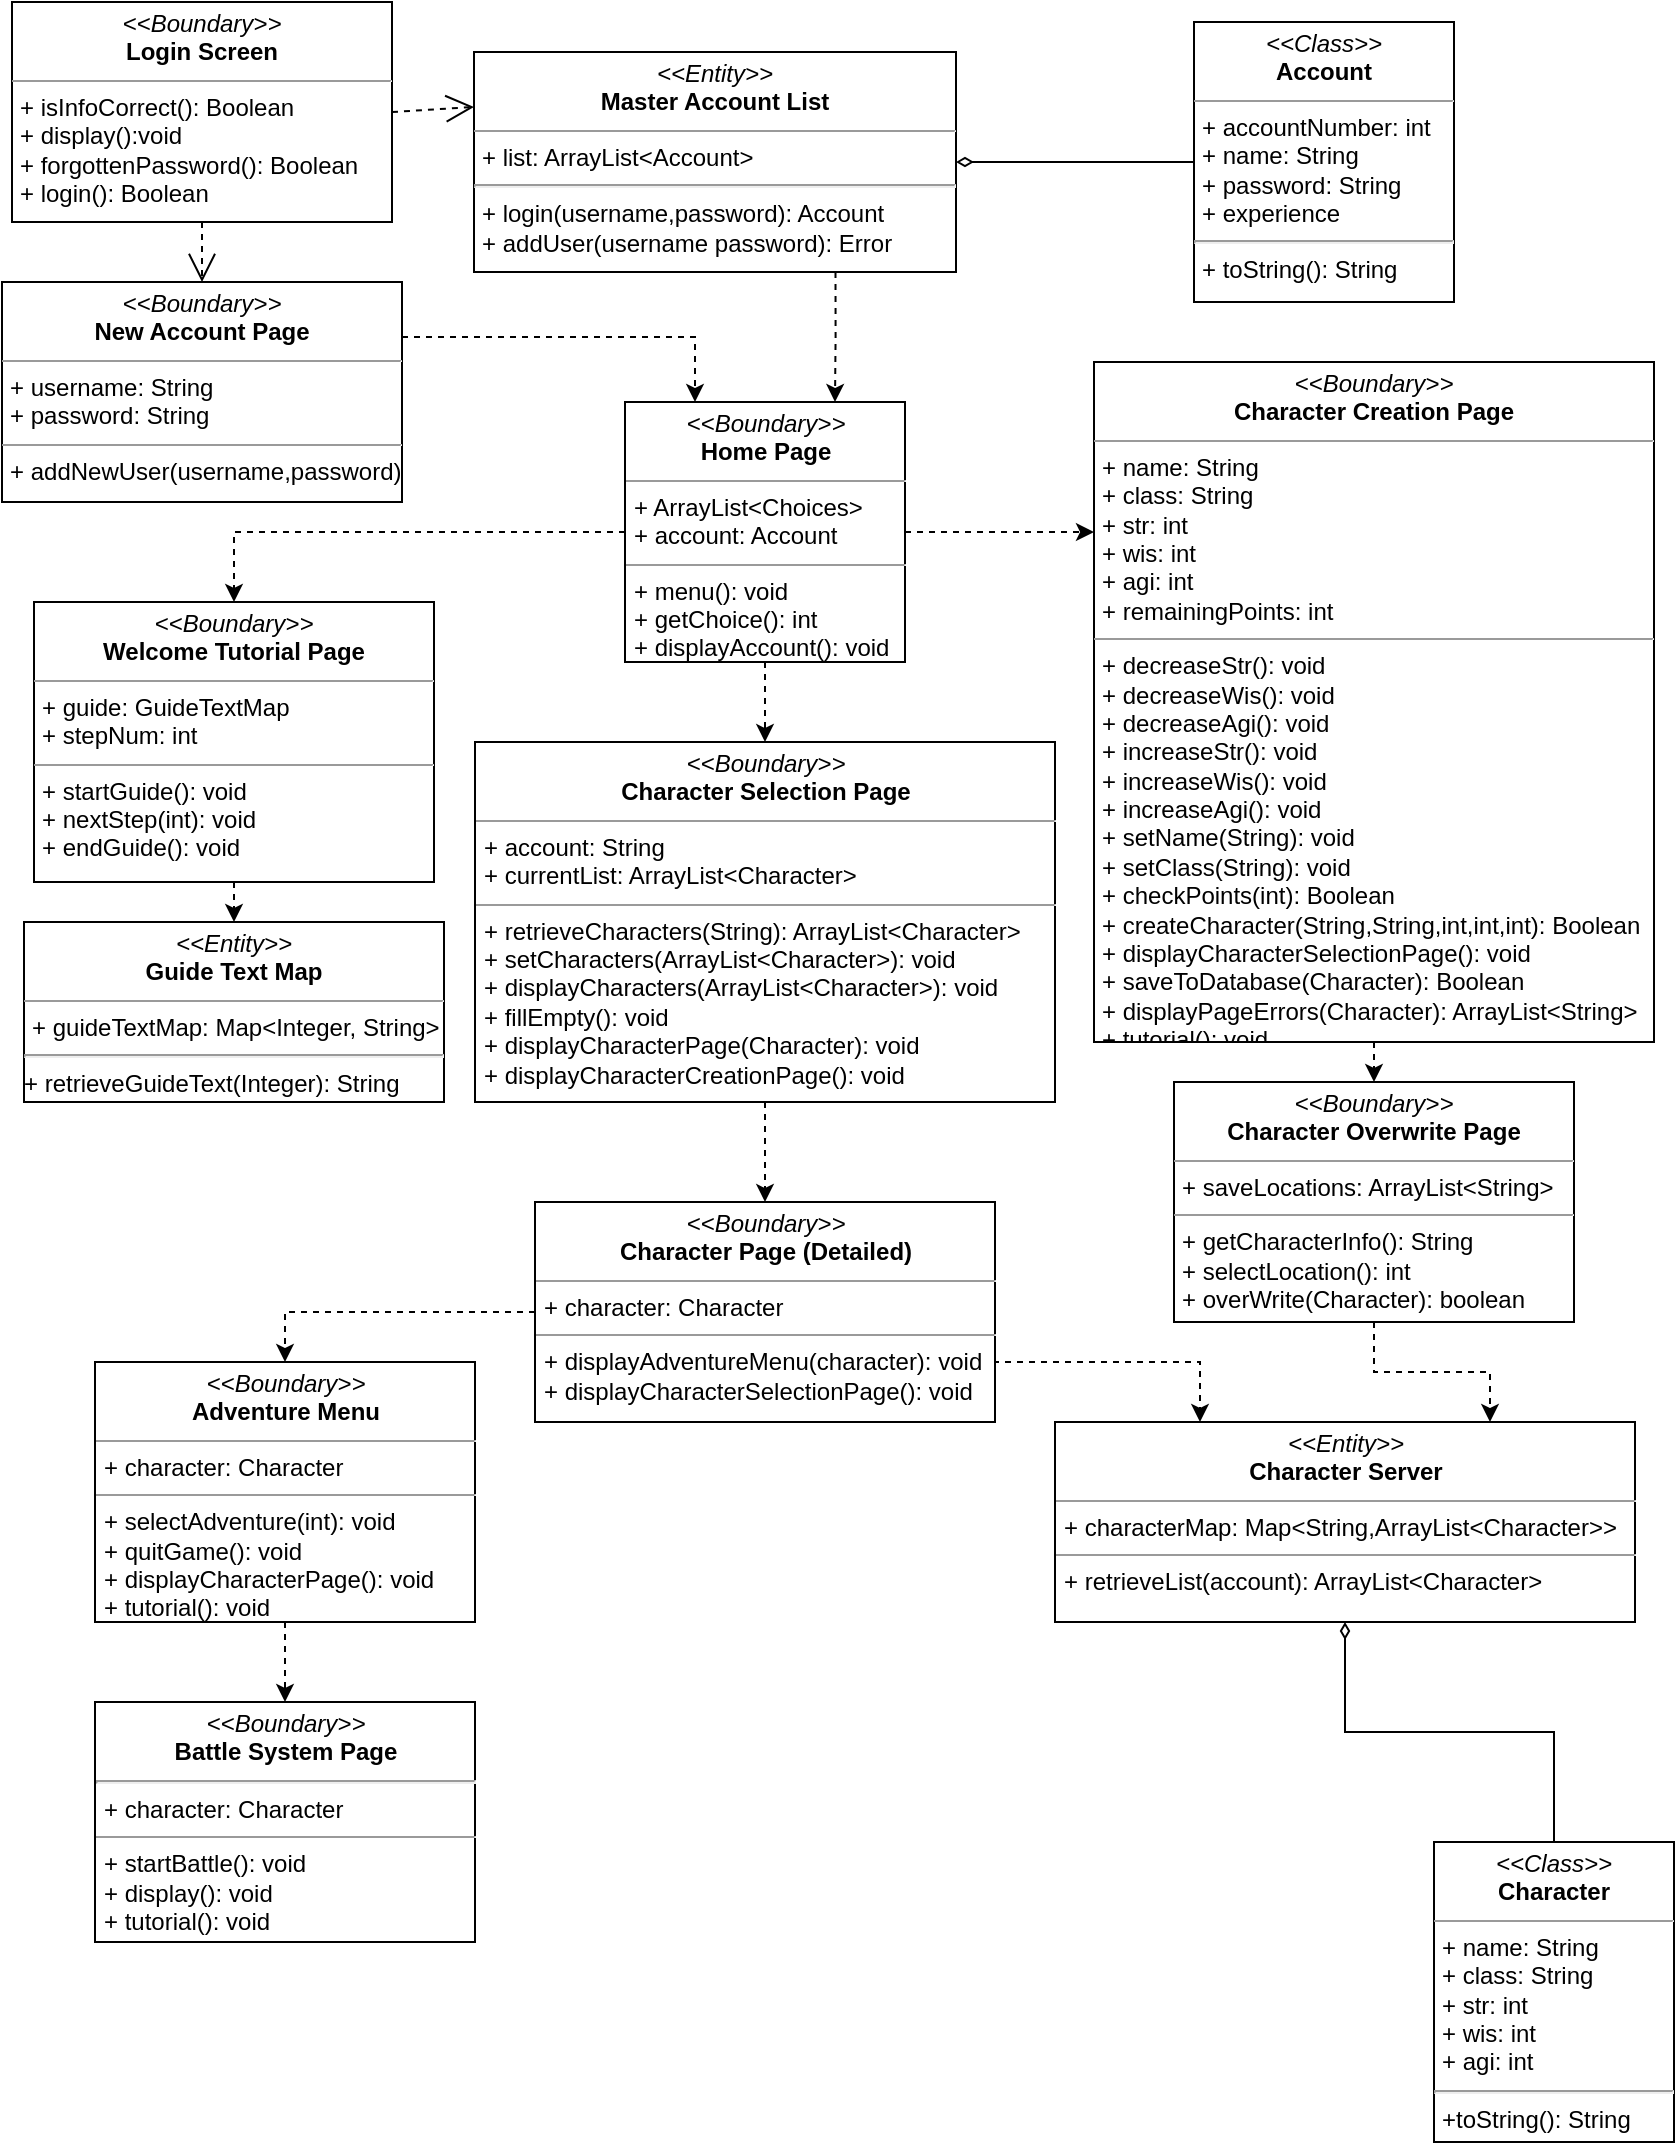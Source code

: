 <mxfile version="12.6.4" type="google"><diagram name="Page-1" id="c4acf3e9-155e-7222-9cf6-157b1a14988f"><mxGraphModel dx="1021" dy="579" grid="1" gridSize="10" guides="1" tooltips="1" connect="1" arrows="1" fold="1" page="1" pageScale="1" pageWidth="850" pageHeight="1100" background="#ffffff" math="0" shadow="0"><root><mxCell id="0"/><mxCell id="1" parent="0"/><mxCell id="5d2195bd80daf111-15" value="&lt;p style=&quot;margin: 0px ; margin-top: 4px ; text-align: center&quot;&gt;&lt;i&gt;&amp;lt;&amp;lt;Entity&amp;gt;&amp;gt;&lt;/i&gt;&lt;br&gt;&lt;b&gt;Character Server&lt;/b&gt;&lt;/p&gt;&lt;hr size=&quot;1&quot;&gt;&lt;p style=&quot;margin: 0px ; margin-left: 4px&quot;&gt;+ characterMap: Map&amp;lt;String,ArrayList&amp;lt;Character&amp;gt;&amp;gt;&lt;/p&gt;&lt;hr size=&quot;1&quot;&gt;&lt;p style=&quot;margin: 0px ; margin-left: 4px&quot;&gt;+ retrieveList(account): ArrayList&amp;lt;Character&amp;gt;&lt;/p&gt;" style="verticalAlign=top;align=left;overflow=fill;fontSize=12;fontFamily=Helvetica;html=1;rounded=0;shadow=0;comic=0;labelBackgroundColor=none;strokeWidth=1" parent="1" vertex="1"><mxGeometry x="530.5" y="720" width="290" height="100" as="geometry"/></mxCell><mxCell id="krZg7XKb29YTB2PSqQwD-1" style="edgeStyle=orthogonalEdgeStyle;rounded=0;orthogonalLoop=1;jettySize=auto;html=1;entryX=0.5;entryY=0;entryDx=0;entryDy=0;dashed=1;exitX=0.5;exitY=1;exitDx=0;exitDy=0;" parent="1" source="WcIAr7EaSVPyLZFyuQ8t-8" target="WcIAr7EaSVPyLZFyuQ8t-4" edge="1"><mxGeometry relative="1" as="geometry"><mxPoint x="569" y="592.5" as="sourcePoint"/></mxGeometry></mxCell><mxCell id="5d2195bd80daf111-18" value="&lt;p style=&quot;margin: 0px ; margin-top: 4px ; text-align: center&quot;&gt;&lt;i&gt;&amp;lt;&amp;lt;Boundary&amp;gt;&amp;gt;&lt;/i&gt;&lt;br&gt;&lt;b&gt;Character Selection Page&lt;/b&gt;&lt;/p&gt;&lt;hr size=&quot;1&quot;&gt;&lt;p style=&quot;margin: 0px ; margin-left: 4px&quot;&gt;+ account: String&lt;/p&gt;&lt;p style=&quot;margin: 0px ; margin-left: 4px&quot;&gt;+ currentList: ArrayList&amp;lt;Character&amp;gt;&lt;/p&gt;&lt;hr size=&quot;1&quot;&gt;&lt;p style=&quot;margin: 0px ; margin-left: 4px&quot;&gt;+ retrieveCharacters(String): ArrayList&amp;lt;Character&amp;gt;&lt;/p&gt;&lt;p style=&quot;margin: 0px ; margin-left: 4px&quot;&gt;+ setCharacters(ArrayList&amp;lt;Character&amp;gt;): void&lt;br&gt;+ displayCharacters(ArrayList&amp;lt;Character&amp;gt;): void&lt;br&gt;+ fillEmpty(): void&lt;/p&gt;&lt;p style=&quot;margin: 0px ; margin-left: 4px&quot;&gt;+ displayCharacterPage(Character): void&lt;/p&gt;&lt;p style=&quot;margin: 0px ; margin-left: 4px&quot;&gt;+ displayCharacterCreationPage(): void&lt;/p&gt;" style="verticalAlign=top;align=left;overflow=fill;fontSize=12;fontFamily=Helvetica;html=1;rounded=0;shadow=0;comic=0;labelBackgroundColor=none;strokeWidth=1" parent="1" vertex="1"><mxGeometry x="240.5" y="380" width="290" height="180" as="geometry"/></mxCell><mxCell id="krZg7XKb29YTB2PSqQwD-5" style="edgeStyle=orthogonalEdgeStyle;rounded=0;orthogonalLoop=1;jettySize=auto;html=1;dashed=1;entryX=0.5;entryY=0;entryDx=0;entryDy=0;" parent="1" source="5d2195bd80daf111-19" target="5d2195bd80daf111-20" edge="1"><mxGeometry relative="1" as="geometry"/></mxCell><mxCell id="5d2195bd80daf111-19" value="&lt;p style=&quot;margin: 0px ; margin-top: 4px ; text-align: center&quot;&gt;&lt;i&gt;&amp;lt;&amp;lt;Boundary&amp;gt;&amp;gt;&lt;/i&gt;&lt;br&gt;&lt;b&gt;Character Page (Detailed)&lt;/b&gt;&lt;/p&gt;&lt;hr size=&quot;1&quot;&gt;&lt;p style=&quot;margin: 0px ; margin-left: 4px&quot;&gt;+ character: Character&lt;br&gt;&lt;/p&gt;&lt;hr size=&quot;1&quot;&gt;&lt;p style=&quot;margin: 0px ; margin-left: 4px&quot;&gt;+ displayAdventureMenu(character): void&lt;br&gt;+ displayCharacterSelectionPage(): void&lt;/p&gt;" style="verticalAlign=top;align=left;overflow=fill;fontSize=12;fontFamily=Helvetica;html=1;rounded=0;shadow=0;comic=0;labelBackgroundColor=none;strokeWidth=1" parent="1" vertex="1"><mxGeometry x="270.5" y="610" width="230" height="110" as="geometry"/></mxCell><mxCell id="5d2195bd80daf111-20" value="&lt;p style=&quot;margin: 0px ; margin-top: 4px ; text-align: center&quot;&gt;&lt;i&gt;&amp;lt;&amp;lt;Boundary&amp;gt;&amp;gt;&lt;/i&gt;&lt;br&gt;&lt;b&gt;Adventure Menu&lt;/b&gt;&lt;/p&gt;&lt;hr size=&quot;1&quot;&gt;&lt;p style=&quot;margin: 0px ; margin-left: 4px&quot;&gt;+ character: Character&lt;br&gt;&lt;/p&gt;&lt;hr size=&quot;1&quot;&gt;&lt;p style=&quot;margin: 0px ; margin-left: 4px&quot;&gt;+ selectAdventure(int): void&lt;/p&gt;&lt;p style=&quot;margin: 0px ; margin-left: 4px&quot;&gt;+ quitGame(): void&lt;/p&gt;&lt;p style=&quot;margin: 0px ; margin-left: 4px&quot;&gt;+ displayCharacterPage(): void&lt;/p&gt;&lt;p style=&quot;margin: 0px ; margin-left: 4px&quot;&gt;+ tutorial(): void&lt;/p&gt;" style="verticalAlign=top;align=left;overflow=fill;fontSize=12;fontFamily=Helvetica;html=1;rounded=0;shadow=0;comic=0;labelBackgroundColor=none;strokeWidth=1" parent="1" vertex="1"><mxGeometry x="50.5" y="690" width="190" height="130" as="geometry"/></mxCell><mxCell id="krZg7XKb29YTB2PSqQwD-9" style="edgeStyle=orthogonalEdgeStyle;rounded=0;orthogonalLoop=1;jettySize=auto;html=1;startArrow=none;startFill=0;endArrow=diamondThin;endFill=0;exitX=0.5;exitY=0;exitDx=0;exitDy=0;" parent="1" target="5d2195bd80daf111-15" edge="1" source="WcIAr7EaSVPyLZFyuQ8t-3"><mxGeometry relative="1" as="geometry"><mxPoint x="719" y="600" as="targetPoint"/><Array as="points"/><mxPoint x="714" y="810" as="sourcePoint"/></mxGeometry></mxCell><mxCell id="WcIAr7EaSVPyLZFyuQ8t-3" value="&lt;p style=&quot;margin: 0px ; margin-top: 4px ; text-align: center&quot;&gt;&lt;i&gt;&amp;lt;&amp;lt;Class&amp;gt;&amp;gt;&lt;/i&gt;&lt;br&gt;&lt;b&gt;Character&lt;/b&gt;&lt;/p&gt;&lt;hr size=&quot;1&quot;&gt;&lt;p style=&quot;margin: 0px ; margin-left: 4px&quot;&gt;+ name: String&lt;/p&gt;&lt;p style=&quot;margin: 0px ; margin-left: 4px&quot;&gt;+ class: String&lt;/p&gt;&lt;p style=&quot;margin: 0px ; margin-left: 4px&quot;&gt;+ str: int&lt;/p&gt;&lt;p style=&quot;margin: 0px ; margin-left: 4px&quot;&gt;+ wis: int&lt;/p&gt;&lt;p style=&quot;margin: 0px ; margin-left: 4px&quot;&gt;+ agi: int&lt;/p&gt;&lt;hr&gt;&lt;p style=&quot;margin: 0px ; margin-left: 4px&quot;&gt;+toString(): String&lt;/p&gt;" style="verticalAlign=top;align=left;overflow=fill;fontSize=12;fontFamily=Helvetica;html=1;rounded=0;shadow=0;comic=0;labelBackgroundColor=none;strokeWidth=1" vertex="1" parent="1"><mxGeometry x="720" y="930" width="120" height="150" as="geometry"/></mxCell><mxCell id="WcIAr7EaSVPyLZFyuQ8t-4" value="&lt;p style=&quot;margin: 0px ; margin-top: 4px ; text-align: center&quot;&gt;&lt;i&gt;&amp;lt;&amp;lt;Boundary&amp;gt;&amp;gt;&lt;/i&gt;&lt;br&gt;&lt;b&gt;Character Overwrite Page&lt;/b&gt;&lt;/p&gt;&lt;hr size=&quot;1&quot;&gt;&lt;p style=&quot;margin: 0px ; margin-left: 4px&quot;&gt;+ saveLocations: ArrayList&amp;lt;String&amp;gt;&lt;/p&gt;&lt;hr size=&quot;1&quot;&gt;&lt;p style=&quot;margin: 0px ; margin-left: 4px&quot;&gt;+ getCharacterInfo(): String&lt;/p&gt;&lt;p style=&quot;margin: 0px ; margin-left: 4px&quot;&gt;+ selectLocation(): int&lt;/p&gt;&lt;p style=&quot;margin: 0px ; margin-left: 4px&quot;&gt;+ overWrite(Character): boolean&lt;/p&gt;" style="verticalAlign=top;align=left;overflow=fill;fontSize=12;fontFamily=Helvetica;html=1;rounded=0;shadow=0;comic=0;labelBackgroundColor=none;strokeWidth=1" vertex="1" parent="1"><mxGeometry x="590" y="550" width="200" height="120" as="geometry"/></mxCell><mxCell id="WcIAr7EaSVPyLZFyuQ8t-6" style="edgeStyle=orthogonalEdgeStyle;rounded=0;orthogonalLoop=1;jettySize=auto;html=1;entryX=0.25;entryY=0;entryDx=0;entryDy=0;dashed=1;exitX=1;exitY=0.5;exitDx=0;exitDy=0;" edge="1" parent="1" source="5d2195bd80daf111-19" target="5d2195bd80daf111-15"><mxGeometry relative="1" as="geometry"><mxPoint x="579" y="602.5" as="sourcePoint"/><mxPoint x="424" y="740" as="targetPoint"/><Array as="points"><mxPoint x="501" y="690"/><mxPoint x="603" y="690"/></Array></mxGeometry></mxCell><mxCell id="WcIAr7EaSVPyLZFyuQ8t-7" style="edgeStyle=orthogonalEdgeStyle;rounded=0;orthogonalLoop=1;jettySize=auto;html=1;entryX=0.75;entryY=0;entryDx=0;entryDy=0;dashed=1;exitX=0.5;exitY=1;exitDx=0;exitDy=0;" edge="1" parent="1" source="WcIAr7EaSVPyLZFyuQ8t-4" target="5d2195bd80daf111-15"><mxGeometry relative="1" as="geometry"><mxPoint x="589" y="612.5" as="sourcePoint"/><mxPoint x="434" y="750" as="targetPoint"/></mxGeometry></mxCell><mxCell id="WcIAr7EaSVPyLZFyuQ8t-8" value="&lt;p style=&quot;margin: 0px ; margin-top: 4px ; text-align: center&quot;&gt;&lt;i&gt;&amp;lt;&amp;lt;Boundary&amp;gt;&amp;gt;&lt;/i&gt;&lt;br&gt;&lt;b&gt;Character Creation Page&lt;/b&gt;&lt;/p&gt;&lt;hr size=&quot;1&quot;&gt;&lt;p style=&quot;margin: 0px ; margin-left: 4px&quot;&gt;+ name: String&lt;br&gt;+ class: String&lt;/p&gt;&lt;p style=&quot;margin: 0px ; margin-left: 4px&quot;&gt;+ str: int&lt;/p&gt;&lt;p style=&quot;margin: 0px ; margin-left: 4px&quot;&gt;+ wis: int&lt;/p&gt;&lt;p style=&quot;margin: 0px ; margin-left: 4px&quot;&gt;+ agi: int&lt;/p&gt;&lt;p style=&quot;margin: 0px ; margin-left: 4px&quot;&gt;+ remainingPoints: int&lt;/p&gt;&lt;hr size=&quot;1&quot;&gt;&lt;p style=&quot;margin: 0px ; margin-left: 4px&quot;&gt;+ decreaseStr(): void&lt;br&gt;&lt;/p&gt;&lt;p style=&quot;margin: 0px ; margin-left: 4px&quot;&gt;+ decreaseWis(): void&lt;br&gt;&lt;/p&gt;&lt;p style=&quot;margin: 0px ; margin-left: 4px&quot;&gt;+ decreaseAgi(): void&lt;br&gt;&lt;/p&gt;&lt;p style=&quot;margin: 0px ; margin-left: 4px&quot;&gt;+ increaseStr(): void&lt;/p&gt;&lt;p style=&quot;margin: 0px ; margin-left: 4px&quot;&gt;+ increaseWis(): void&lt;br&gt;&lt;/p&gt;&lt;p style=&quot;margin: 0px ; margin-left: 4px&quot;&gt;+ increaseAgi(): void&lt;br&gt;&lt;/p&gt;&lt;p style=&quot;margin: 0px ; margin-left: 4px&quot;&gt;+ setName(String): void&lt;/p&gt;&lt;p style=&quot;margin: 0px ; margin-left: 4px&quot;&gt;+ setClass(String): void&lt;/p&gt;&lt;p style=&quot;margin: 0px ; margin-left: 4px&quot;&gt;+ checkPoints(int): Boolean&lt;/p&gt;&lt;p style=&quot;margin: 0px ; margin-left: 4px&quot;&gt;+ createCharacter(String,String,int,int,int): Boolean&lt;/p&gt;&lt;p style=&quot;margin: 0px ; margin-left: 4px&quot;&gt;+ displayCharacterSelectionPage(): void&lt;/p&gt;&lt;p style=&quot;margin: 0px ; margin-left: 4px&quot;&gt;+ saveToDatabase(Character): Boolean&lt;/p&gt;&lt;p style=&quot;margin: 0px ; margin-left: 4px&quot;&gt;+ displayPageErrors(Character): ArrayList&amp;lt;String&amp;gt;&amp;nbsp;&lt;/p&gt;&lt;p style=&quot;margin: 0px ; margin-left: 4px&quot;&gt;+ tutorial(): void&lt;/p&gt;" style="verticalAlign=top;align=left;overflow=fill;fontSize=12;fontFamily=Helvetica;html=1;rounded=0;shadow=0;comic=0;labelBackgroundColor=none;strokeWidth=1" vertex="1" parent="1"><mxGeometry x="550" y="190" width="280" height="340" as="geometry"/></mxCell><mxCell id="WcIAr7EaSVPyLZFyuQ8t-12" style="edgeStyle=orthogonalEdgeStyle;rounded=0;orthogonalLoop=1;jettySize=auto;html=1;dashed=1;exitX=0.5;exitY=1;exitDx=0;exitDy=0;entryX=0.5;entryY=0;entryDx=0;entryDy=0;" edge="1" parent="1" source="5d2195bd80daf111-18" target="5d2195bd80daf111-19"><mxGeometry relative="1" as="geometry"><mxPoint x="289" y="610" as="sourcePoint"/><mxPoint x="149" y="730" as="targetPoint"/></mxGeometry></mxCell><mxCell id="WcIAr7EaSVPyLZFyuQ8t-13" value="&lt;p style=&quot;margin: 0px ; margin-top: 4px ; text-align: center&quot;&gt;&lt;i&gt;&amp;lt;&amp;lt;Boundary&amp;gt;&amp;gt;&lt;/i&gt;&lt;br&gt;&lt;b&gt;Login Screen&lt;/b&gt;&lt;/p&gt;&lt;hr size=&quot;1&quot;&gt;&lt;p style=&quot;margin: 0px ; margin-left: 4px&quot;&gt;+ isInfoCorrect(): Boolean&lt;/p&gt;&lt;p style=&quot;margin: 0px ; margin-left: 4px&quot;&gt;+ display():void&lt;br&gt;&lt;/p&gt;&lt;p style=&quot;margin: 0px ; margin-left: 4px&quot;&gt;+ forgottenPassword(): Boolean&lt;br&gt;&lt;/p&gt;&lt;p style=&quot;margin: 0px ; margin-left: 4px&quot;&gt;+ login(): Boolean&lt;/p&gt;" style="verticalAlign=top;align=left;overflow=fill;fontSize=12;fontFamily=Helvetica;html=1;" vertex="1" parent="1"><mxGeometry x="9" y="10" width="190" height="110" as="geometry"/></mxCell><mxCell id="WcIAr7EaSVPyLZFyuQ8t-17" value="&lt;p style=&quot;margin: 0px ; margin-top: 4px ; text-align: center&quot;&gt;&lt;i&gt;&amp;lt;&amp;lt;Boundary&amp;gt;&amp;gt;&lt;/i&gt;&lt;br&gt;&lt;b&gt;New Account Page&lt;/b&gt;&lt;/p&gt;&lt;hr size=&quot;1&quot;&gt;&lt;p style=&quot;margin: 0px ; margin-left: 4px&quot;&gt;+ username: String&lt;br&gt;+ password: String&lt;/p&gt;&lt;hr size=&quot;1&quot;&gt;&lt;p style=&quot;margin: 0px ; margin-left: 4px&quot;&gt;+ addNewUser(username,password)&lt;br&gt;&lt;br&gt;&lt;/p&gt;" style="verticalAlign=top;align=left;overflow=fill;fontSize=12;fontFamily=Helvetica;html=1;" vertex="1" parent="1"><mxGeometry x="4" y="150" width="200" height="110" as="geometry"/></mxCell><mxCell id="WcIAr7EaSVPyLZFyuQ8t-36" value="&lt;p style=&quot;margin: 0px ; margin-top: 4px ; text-align: center&quot;&gt;&lt;i&gt;&amp;lt;&amp;lt;Boundary&amp;gt;&amp;gt;&lt;/i&gt;&lt;br&gt;&lt;b&gt;Welcome Tutorial Page&lt;/b&gt;&lt;/p&gt;&lt;hr size=&quot;1&quot;&gt;&lt;p style=&quot;margin: 0px ; margin-left: 4px&quot;&gt;+ guide: GuideTextMap&lt;/p&gt;&lt;p style=&quot;margin: 0px ; margin-left: 4px&quot;&gt;+ stepNum: int&lt;/p&gt;&lt;hr size=&quot;1&quot;&gt;&lt;p style=&quot;margin: 0px ; margin-left: 4px&quot;&gt;+ startGuide(): void&lt;/p&gt;&lt;p style=&quot;margin: 0px ; margin-left: 4px&quot;&gt;+ nextStep(int): void&lt;/p&gt;&lt;p style=&quot;margin: 0px ; margin-left: 4px&quot;&gt;+ endGuide(): void&lt;br&gt;&lt;br&gt;&lt;/p&gt;" style="verticalAlign=top;align=left;overflow=fill;fontSize=12;fontFamily=Helvetica;html=1;" vertex="1" parent="1"><mxGeometry x="20" y="310" width="200" height="140" as="geometry"/></mxCell><mxCell id="WcIAr7EaSVPyLZFyuQ8t-19" value="&lt;p style=&quot;margin: 0px ; margin-top: 4px ; text-align: center&quot;&gt;&lt;i&gt;&amp;lt;&amp;lt;Class&amp;gt;&amp;gt;&lt;/i&gt;&lt;br&gt;&lt;b&gt;Account&lt;/b&gt;&lt;/p&gt;&lt;hr size=&quot;1&quot;&gt;&lt;p style=&quot;margin: 0px ; margin-left: 4px&quot;&gt;&lt;span&gt;+ accountNumber: int&lt;/span&gt;&lt;/p&gt;&lt;p style=&quot;margin: 0px ; margin-left: 4px&quot;&gt;&lt;span&gt;+ name: String&lt;/span&gt;&lt;/p&gt;&lt;p style=&quot;margin: 0px ; margin-left: 4px&quot;&gt;&lt;span&gt;+ password: String&lt;/span&gt;&lt;/p&gt;&lt;p style=&quot;margin: 0px ; margin-left: 4px&quot;&gt;&lt;span&gt;+ experience&lt;/span&gt;&lt;/p&gt;&lt;hr&gt;&lt;p style=&quot;margin: 0px ; margin-left: 4px&quot;&gt;&lt;span&gt;+ toString(): String&lt;/span&gt;&lt;br&gt;&lt;/p&gt;" style="verticalAlign=top;align=left;overflow=fill;fontSize=12;fontFamily=Helvetica;html=1;" vertex="1" parent="1"><mxGeometry x="600" y="20" width="130" height="140" as="geometry"/></mxCell><mxCell id="WcIAr7EaSVPyLZFyuQ8t-20" value="&lt;p style=&quot;margin: 0px ; margin-top: 4px ; text-align: center&quot;&gt;&lt;i&gt;&amp;lt;&amp;lt;Entity&amp;gt;&amp;gt;&lt;/i&gt;&lt;br&gt;&lt;b&gt;Master Account List&lt;/b&gt;&lt;/p&gt;&lt;hr size=&quot;1&quot;&gt;&lt;p style=&quot;margin: 0px ; margin-left: 4px&quot;&gt;&lt;/p&gt;&lt;p style=&quot;margin: 0px ; margin-left: 4px&quot;&gt;+ list: ArrayList&amp;lt;Account&amp;gt;&lt;/p&gt;&lt;hr&gt;&lt;p style=&quot;margin: 0px ; margin-left: 4px&quot;&gt;+ login(username,password): Account&lt;/p&gt;&lt;p style=&quot;margin: 0px ; margin-left: 4px&quot;&gt;+ addUser(username password): Error&lt;br&gt;&lt;/p&gt;" style="verticalAlign=top;align=left;overflow=fill;fontSize=12;fontFamily=Helvetica;html=1;" vertex="1" parent="1"><mxGeometry x="240" y="35" width="241" height="110" as="geometry"/></mxCell><mxCell id="WcIAr7EaSVPyLZFyuQ8t-21" value="" style="endArrow=open;endSize=12;dashed=1;html=1;exitX=1;exitY=0.5;exitDx=0;exitDy=0;entryX=0;entryY=0.25;entryDx=0;entryDy=0;" edge="1" parent="1" source="WcIAr7EaSVPyLZFyuQ8t-13" target="WcIAr7EaSVPyLZFyuQ8t-20"><mxGeometry width="160" relative="1" as="geometry"><mxPoint x="30" y="410" as="sourcePoint"/><mxPoint x="100" y="410" as="targetPoint"/></mxGeometry></mxCell><mxCell id="WcIAr7EaSVPyLZFyuQ8t-22" value="" style="endArrow=open;endSize=12;dashed=1;html=1;exitX=0.5;exitY=1;exitDx=0;exitDy=0;entryX=0.5;entryY=0;entryDx=0;entryDy=0;" edge="1" parent="1" source="WcIAr7EaSVPyLZFyuQ8t-13" target="WcIAr7EaSVPyLZFyuQ8t-17"><mxGeometry width="160" relative="1" as="geometry"><mxPoint x="290" y="204.41" as="sourcePoint"/><mxPoint x="360" y="204.41" as="targetPoint"/></mxGeometry></mxCell><mxCell id="WcIAr7EaSVPyLZFyuQ8t-27" style="edgeStyle=orthogonalEdgeStyle;rounded=0;orthogonalLoop=1;jettySize=auto;html=1;startArrow=none;startFill=0;endArrow=diamondThin;endFill=0;exitX=0;exitY=0.5;exitDx=0;exitDy=0;entryX=1;entryY=0.5;entryDx=0;entryDy=0;" edge="1" parent="1" source="WcIAr7EaSVPyLZFyuQ8t-19" target="WcIAr7EaSVPyLZFyuQ8t-20"><mxGeometry relative="1" as="geometry"><mxPoint x="539" y="240.001" as="targetPoint"/><Array as="points"/><mxPoint x="609" y="280.06" as="sourcePoint"/></mxGeometry></mxCell><mxCell id="WcIAr7EaSVPyLZFyuQ8t-28" value="&lt;p style=&quot;margin: 0px ; margin-top: 4px ; text-align: center&quot;&gt;&lt;i&gt;&amp;lt;&amp;lt;Boundary&amp;gt;&amp;gt;&lt;/i&gt;&lt;br&gt;&lt;b&gt;Home Page&lt;/b&gt;&lt;/p&gt;&lt;hr size=&quot;1&quot;&gt;&lt;p style=&quot;margin: 0px ; margin-left: 4px&quot;&gt;+ ArrayList&amp;lt;Choices&amp;gt;&lt;/p&gt;&lt;p style=&quot;margin: 0px ; margin-left: 4px&quot;&gt;+ account: Account&lt;/p&gt;&lt;hr size=&quot;1&quot;&gt;&lt;p style=&quot;margin: 0px ; margin-left: 4px&quot;&gt;+ menu(): void&lt;/p&gt;&lt;p style=&quot;margin: 0px ; margin-left: 4px&quot;&gt;+ getChoice(): int&lt;/p&gt;&lt;p style=&quot;margin: 0px ; margin-left: 4px&quot;&gt;+ displayAccount(): void&lt;br&gt;&lt;br&gt;&lt;/p&gt;" style="verticalAlign=top;align=left;overflow=fill;fontSize=12;fontFamily=Helvetica;html=1;" vertex="1" parent="1"><mxGeometry x="315.5" y="210" width="140" height="130" as="geometry"/></mxCell><mxCell id="WcIAr7EaSVPyLZFyuQ8t-29" style="edgeStyle=orthogonalEdgeStyle;rounded=0;orthogonalLoop=1;jettySize=auto;html=1;dashed=1;exitX=0.5;exitY=1;exitDx=0;exitDy=0;entryX=0.5;entryY=0;entryDx=0;entryDy=0;" edge="1" parent="1" source="WcIAr7EaSVPyLZFyuQ8t-28" target="5d2195bd80daf111-18"><mxGeometry relative="1" as="geometry"><mxPoint x="490" y="540" as="sourcePoint"/><mxPoint x="200" y="420" as="targetPoint"/></mxGeometry></mxCell><mxCell id="WcIAr7EaSVPyLZFyuQ8t-30" style="edgeStyle=orthogonalEdgeStyle;rounded=0;orthogonalLoop=1;jettySize=auto;html=1;dashed=1;exitX=1;exitY=0.5;exitDx=0;exitDy=0;entryX=0;entryY=0.25;entryDx=0;entryDy=0;" edge="1" parent="1" source="WcIAr7EaSVPyLZFyuQ8t-28" target="WcIAr7EaSVPyLZFyuQ8t-8"><mxGeometry relative="1" as="geometry"><mxPoint x="500" y="550" as="sourcePoint"/><mxPoint x="270" y="393" as="targetPoint"/></mxGeometry></mxCell><mxCell id="WcIAr7EaSVPyLZFyuQ8t-31" style="edgeStyle=orthogonalEdgeStyle;rounded=0;orthogonalLoop=1;jettySize=auto;html=1;dashed=1;exitX=1;exitY=0.25;exitDx=0;exitDy=0;entryX=0.25;entryY=0;entryDx=0;entryDy=0;" edge="1" parent="1" source="WcIAr7EaSVPyLZFyuQ8t-17" target="WcIAr7EaSVPyLZFyuQ8t-28"><mxGeometry relative="1" as="geometry"><mxPoint x="395.5" y="400" as="sourcePoint"/><mxPoint x="164" y="480" as="targetPoint"/></mxGeometry></mxCell><mxCell id="WcIAr7EaSVPyLZFyuQ8t-32" style="edgeStyle=orthogonalEdgeStyle;rounded=0;orthogonalLoop=1;jettySize=auto;html=1;dashed=1;exitX=0.75;exitY=1;exitDx=0;exitDy=0;entryX=0.75;entryY=0;entryDx=0;entryDy=0;" edge="1" parent="1" source="WcIAr7EaSVPyLZFyuQ8t-20" target="WcIAr7EaSVPyLZFyuQ8t-28"><mxGeometry relative="1" as="geometry"><mxPoint x="405.5" y="410" as="sourcePoint"/><mxPoint x="421" y="240" as="targetPoint"/></mxGeometry></mxCell><mxCell id="WcIAr7EaSVPyLZFyuQ8t-33" value="&lt;p style=&quot;margin: 0px ; margin-top: 4px ; text-align: center&quot;&gt;&lt;i&gt;&amp;lt;&amp;lt;Boundary&amp;gt;&amp;gt;&lt;/i&gt;&lt;br&gt;&lt;b&gt;Battle System Page&lt;/b&gt;&lt;/p&gt;&lt;hr&gt;&lt;p style=&quot;margin: 0px ; margin-left: 4px&quot;&gt;+ character: Character&lt;br&gt;&lt;/p&gt;&lt;hr size=&quot;1&quot;&gt;&lt;p style=&quot;margin: 0px ; margin-left: 4px&quot;&gt;&lt;span&gt;+ startBattle(): void&lt;/span&gt;&lt;/p&gt;&lt;p style=&quot;margin: 0px ; margin-left: 4px&quot;&gt;&lt;span&gt;+ display(): void&lt;/span&gt;&lt;br&gt;&lt;/p&gt;&lt;p style=&quot;margin: 0px ; margin-left: 4px&quot;&gt;&lt;span&gt;+ tutorial(): void&lt;/span&gt;&lt;/p&gt;&lt;p style=&quot;margin: 0px ; margin-left: 4px&quot;&gt;&lt;br&gt;&lt;/p&gt;" style="verticalAlign=top;align=left;overflow=fill;fontSize=12;fontFamily=Helvetica;html=1;" vertex="1" parent="1"><mxGeometry x="50.5" y="860" width="190" height="120" as="geometry"/></mxCell><mxCell id="WcIAr7EaSVPyLZFyuQ8t-35" value="&lt;p style=&quot;margin: 0px ; margin-top: 4px ; text-align: center&quot;&gt;&lt;i&gt;&amp;lt;&amp;lt;Entity&amp;gt;&amp;gt;&lt;/i&gt;&lt;br&gt;&lt;b&gt;Guide Text Map&lt;/b&gt;&lt;/p&gt;&lt;hr size=&quot;1&quot;&gt;&lt;p style=&quot;margin: 0px ; margin-left: 4px&quot;&gt;&lt;/p&gt;&lt;p style=&quot;margin: 0px ; margin-left: 4px&quot;&gt;+ guideTextMap: Map&amp;lt;Integer, String&amp;gt;&lt;/p&gt;&lt;hr&gt;+ retrieveGuideText(Integer): String" style="verticalAlign=top;align=left;overflow=fill;fontSize=12;fontFamily=Helvetica;html=1;direction=west;" vertex="1" parent="1"><mxGeometry x="15" y="470" width="210" height="90" as="geometry"/></mxCell><mxCell id="WcIAr7EaSVPyLZFyuQ8t-38" style="edgeStyle=orthogonalEdgeStyle;rounded=0;orthogonalLoop=1;jettySize=auto;html=1;dashed=1;exitX=0;exitY=0.5;exitDx=0;exitDy=0;entryX=0.5;entryY=0;entryDx=0;entryDy=0;" edge="1" parent="1" source="WcIAr7EaSVPyLZFyuQ8t-28" target="WcIAr7EaSVPyLZFyuQ8t-36"><mxGeometry relative="1" as="geometry"><mxPoint x="461" y="295" as="sourcePoint"/><mxPoint x="560" y="282.5" as="targetPoint"/></mxGeometry></mxCell><mxCell id="WcIAr7EaSVPyLZFyuQ8t-39" style="edgeStyle=orthogonalEdgeStyle;rounded=0;orthogonalLoop=1;jettySize=auto;html=1;dashed=1;exitX=0.5;exitY=1;exitDx=0;exitDy=0;entryX=0.5;entryY=1;entryDx=0;entryDy=0;" edge="1" parent="1" source="WcIAr7EaSVPyLZFyuQ8t-36" target="WcIAr7EaSVPyLZFyuQ8t-35"><mxGeometry relative="1" as="geometry"><mxPoint x="330" y="295" as="sourcePoint"/><mxPoint x="114" y="350" as="targetPoint"/></mxGeometry></mxCell><mxCell id="WcIAr7EaSVPyLZFyuQ8t-40" style="edgeStyle=orthogonalEdgeStyle;rounded=0;orthogonalLoop=1;jettySize=auto;html=1;dashed=1;exitX=0.5;exitY=1;exitDx=0;exitDy=0;" edge="1" parent="1" source="5d2195bd80daf111-20" target="WcIAr7EaSVPyLZFyuQ8t-33"><mxGeometry relative="1" as="geometry"><mxPoint x="280.5" y="675.0" as="sourcePoint"/><mxPoint x="165" y="760.0" as="targetPoint"/></mxGeometry></mxCell></root></mxGraphModel></diagram></mxfile>